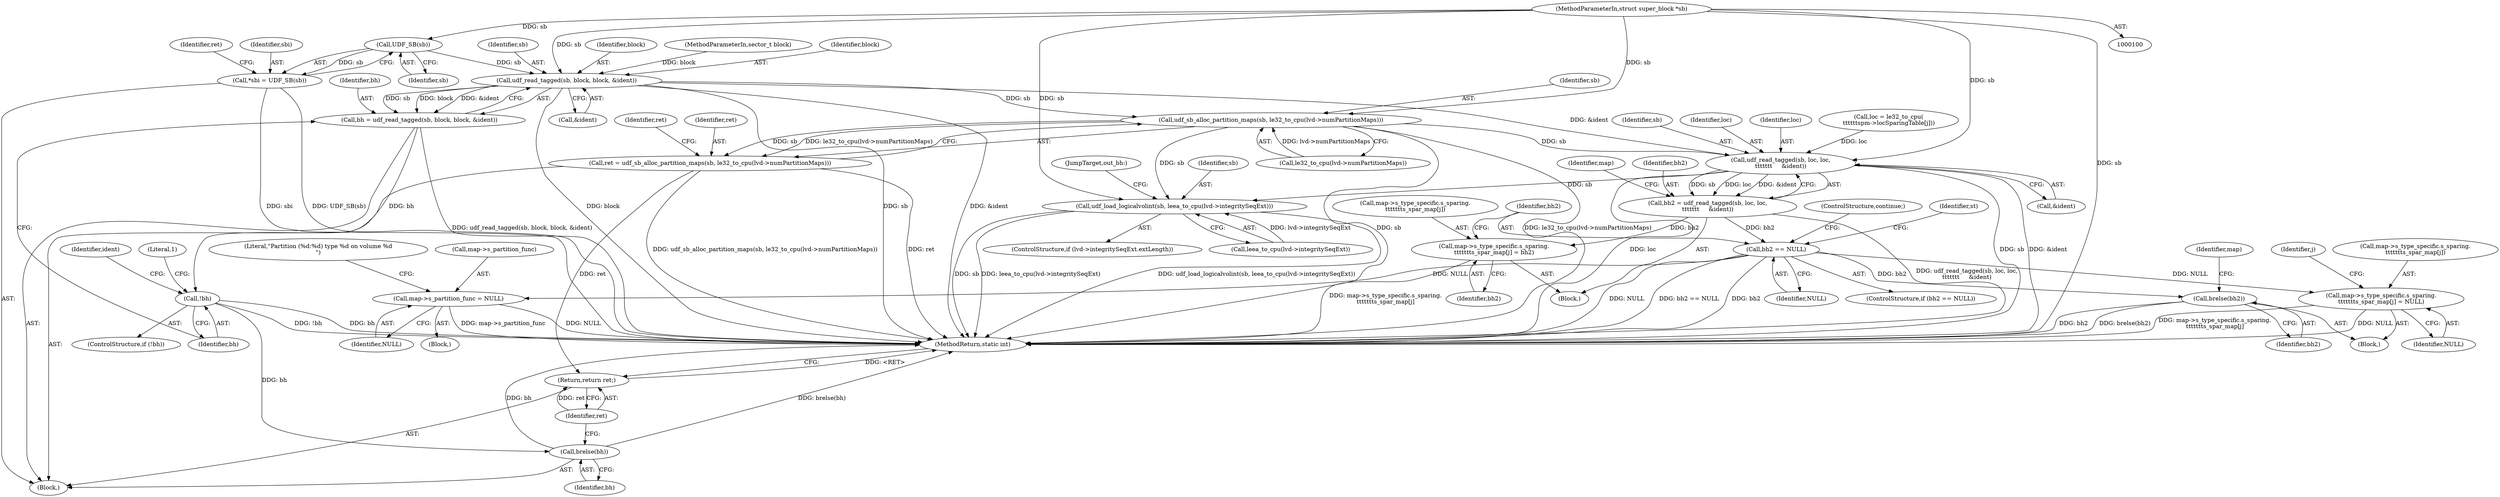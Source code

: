 digraph "0_linux_adee11b2085bee90bd8f4f52123ffb07882d6256@pointer" {
"1000113" [label="(Call,UDF_SB(sb))"];
"1000101" [label="(MethodParameterIn,struct super_block *sb)"];
"1000111" [label="(Call,*sbi = UDF_SB(sb))"];
"1000124" [label="(Call,udf_read_tagged(sb, block, block, &ident))"];
"1000122" [label="(Call,bh = udf_read_tagged(sb, block, block, &ident))"];
"1000131" [label="(Call,!bh)"];
"1000660" [label="(Call,brelse(bh))"];
"1000148" [label="(Call,udf_sb_alloc_partition_maps(sb, le32_to_cpu(lvd->numPartitionMaps)))"];
"1000146" [label="(Call,ret = udf_sb_alloc_partition_maps(sb, le32_to_cpu(lvd->numPartitionMaps)))"];
"1000662" [label="(Return,return ret;)"];
"1000372" [label="(Call,udf_read_tagged(sb, loc, loc,\n\t\t\t\t\t\t\t     &ident))"];
"1000370" [label="(Call,bh2 = udf_read_tagged(sb, loc, loc,\n\t\t\t\t\t\t\t     &ident))"];
"1000378" [label="(Call,map->s_type_specific.s_sparing.\n\t\t\t\t\t\t\ts_spar_map[j] = bh2)"];
"1000390" [label="(Call,bh2 == NULL)"];
"1000242" [label="(Call,map->s_partition_func = NULL)"];
"1000416" [label="(Call,brelse(bh2))"];
"1000418" [label="(Call,map->s_type_specific.s_sparing.\n\t\t\t\t\t\t\ts_spar_map[j] = NULL)"];
"1000653" [label="(Call,udf_load_logicalvolint(sb, leea_to_cpu(lvd->integritySeqExt)))"];
"1000379" [label="(Call,map->s_type_specific.s_sparing.\n\t\t\t\t\t\t\ts_spar_map[j])"];
"1000383" [label="(Identifier,map)"];
"1000647" [label="(ControlStructure,if (lvd->integritySeqExt.extLength))"];
"1000428" [label="(Identifier,NULL)"];
"1000104" [label="(Block,)"];
"1000126" [label="(Identifier,block)"];
"1000661" [label="(Identifier,bh)"];
"1000663" [label="(Identifier,ret)"];
"1000124" [label="(Call,udf_read_tagged(sb, block, block, &ident))"];
"1000418" [label="(Call,map->s_type_specific.s_sparing.\n\t\t\t\t\t\t\ts_spar_map[j] = NULL)"];
"1000360" [label="(Block,)"];
"1000393" [label="(ControlStructure,continue;)"];
"1000148" [label="(Call,udf_sb_alloc_partition_maps(sb, le32_to_cpu(lvd->numPartitionMaps)))"];
"1000147" [label="(Identifier,ret)"];
"1000664" [label="(MethodReturn,static int)"];
"1000114" [label="(Identifier,sb)"];
"1000372" [label="(Call,udf_read_tagged(sb, loc, loc,\n\t\t\t\t\t\t\t     &ident))"];
"1000373" [label="(Identifier,sb)"];
"1000113" [label="(Call,UDF_SB(sb))"];
"1000415" [label="(Block,)"];
"1000132" [label="(Identifier,bh)"];
"1000112" [label="(Identifier,sbi)"];
"1000130" [label="(ControlStructure,if (!bh))"];
"1000146" [label="(Call,ret = udf_sb_alloc_partition_maps(sb, le32_to_cpu(lvd->numPartitionMaps)))"];
"1000653" [label="(Call,udf_load_logicalvolint(sb, leea_to_cpu(lvd->integritySeqExt)))"];
"1000359" [label="(Identifier,j)"];
"1000659" [label="(JumpTarget,out_bh:)"];
"1000416" [label="(Call,brelse(bh2))"];
"1000375" [label="(Identifier,loc)"];
"1000371" [label="(Identifier,bh2)"];
"1000122" [label="(Call,bh = udf_read_tagged(sb, block, block, &ident))"];
"1000242" [label="(Call,map->s_partition_func = NULL)"];
"1000131" [label="(Call,!bh)"];
"1000378" [label="(Call,map->s_type_specific.s_sparing.\n\t\t\t\t\t\t\ts_spar_map[j] = bh2)"];
"1000101" [label="(MethodParameterIn,struct super_block *sb)"];
"1000137" [label="(Identifier,ident)"];
"1000395" [label="(Identifier,st)"];
"1000423" [label="(Identifier,map)"];
"1000150" [label="(Call,le32_to_cpu(lvd->numPartitionMaps))"];
"1000376" [label="(Call,&ident)"];
"1000111" [label="(Call,*sbi = UDF_SB(sb))"];
"1000609" [label="(Literal,\"Partition (%d:%d) type %d on volume %d\n\")"];
"1000417" [label="(Identifier,bh2)"];
"1000388" [label="(Identifier,bh2)"];
"1000102" [label="(MethodParameterIn,sector_t block)"];
"1000390" [label="(Call,bh2 == NULL)"];
"1000391" [label="(Identifier,bh2)"];
"1000214" [label="(Block,)"];
"1000419" [label="(Call,map->s_type_specific.s_sparing.\n\t\t\t\t\t\t\ts_spar_map[j])"];
"1000655" [label="(Call,leea_to_cpu(lvd->integritySeqExt))"];
"1000660" [label="(Call,brelse(bh))"];
"1000662" [label="(Return,return ret;)"];
"1000149" [label="(Identifier,sb)"];
"1000120" [label="(Identifier,ret)"];
"1000370" [label="(Call,bh2 = udf_read_tagged(sb, loc, loc,\n\t\t\t\t\t\t\t     &ident))"];
"1000654" [label="(Identifier,sb)"];
"1000127" [label="(Identifier,block)"];
"1000374" [label="(Identifier,loc)"];
"1000392" [label="(Identifier,NULL)"];
"1000155" [label="(Identifier,ret)"];
"1000123" [label="(Identifier,bh)"];
"1000246" [label="(Identifier,NULL)"];
"1000243" [label="(Call,map->s_partition_func)"];
"1000125" [label="(Identifier,sb)"];
"1000389" [label="(ControlStructure,if (bh2 == NULL))"];
"1000128" [label="(Call,&ident)"];
"1000362" [label="(Call,loc = le32_to_cpu(\n\t\t\t\t\t\tspm->locSparingTable[j]))"];
"1000134" [label="(Literal,1)"];
"1000113" -> "1000111"  [label="AST: "];
"1000113" -> "1000114"  [label="CFG: "];
"1000114" -> "1000113"  [label="AST: "];
"1000111" -> "1000113"  [label="CFG: "];
"1000113" -> "1000111"  [label="DDG: sb"];
"1000101" -> "1000113"  [label="DDG: sb"];
"1000113" -> "1000124"  [label="DDG: sb"];
"1000101" -> "1000100"  [label="AST: "];
"1000101" -> "1000664"  [label="DDG: sb"];
"1000101" -> "1000124"  [label="DDG: sb"];
"1000101" -> "1000148"  [label="DDG: sb"];
"1000101" -> "1000372"  [label="DDG: sb"];
"1000101" -> "1000653"  [label="DDG: sb"];
"1000111" -> "1000104"  [label="AST: "];
"1000112" -> "1000111"  [label="AST: "];
"1000120" -> "1000111"  [label="CFG: "];
"1000111" -> "1000664"  [label="DDG: sbi"];
"1000111" -> "1000664"  [label="DDG: UDF_SB(sb)"];
"1000124" -> "1000122"  [label="AST: "];
"1000124" -> "1000128"  [label="CFG: "];
"1000125" -> "1000124"  [label="AST: "];
"1000126" -> "1000124"  [label="AST: "];
"1000127" -> "1000124"  [label="AST: "];
"1000128" -> "1000124"  [label="AST: "];
"1000122" -> "1000124"  [label="CFG: "];
"1000124" -> "1000664"  [label="DDG: block"];
"1000124" -> "1000664"  [label="DDG: sb"];
"1000124" -> "1000664"  [label="DDG: &ident"];
"1000124" -> "1000122"  [label="DDG: sb"];
"1000124" -> "1000122"  [label="DDG: block"];
"1000124" -> "1000122"  [label="DDG: &ident"];
"1000102" -> "1000124"  [label="DDG: block"];
"1000124" -> "1000148"  [label="DDG: sb"];
"1000124" -> "1000372"  [label="DDG: &ident"];
"1000122" -> "1000104"  [label="AST: "];
"1000123" -> "1000122"  [label="AST: "];
"1000132" -> "1000122"  [label="CFG: "];
"1000122" -> "1000664"  [label="DDG: udf_read_tagged(sb, block, block, &ident)"];
"1000122" -> "1000131"  [label="DDG: bh"];
"1000131" -> "1000130"  [label="AST: "];
"1000131" -> "1000132"  [label="CFG: "];
"1000132" -> "1000131"  [label="AST: "];
"1000134" -> "1000131"  [label="CFG: "];
"1000137" -> "1000131"  [label="CFG: "];
"1000131" -> "1000664"  [label="DDG: bh"];
"1000131" -> "1000664"  [label="DDG: !bh"];
"1000131" -> "1000660"  [label="DDG: bh"];
"1000660" -> "1000104"  [label="AST: "];
"1000660" -> "1000661"  [label="CFG: "];
"1000661" -> "1000660"  [label="AST: "];
"1000663" -> "1000660"  [label="CFG: "];
"1000660" -> "1000664"  [label="DDG: brelse(bh)"];
"1000660" -> "1000664"  [label="DDG: bh"];
"1000148" -> "1000146"  [label="AST: "];
"1000148" -> "1000150"  [label="CFG: "];
"1000149" -> "1000148"  [label="AST: "];
"1000150" -> "1000148"  [label="AST: "];
"1000146" -> "1000148"  [label="CFG: "];
"1000148" -> "1000664"  [label="DDG: sb"];
"1000148" -> "1000664"  [label="DDG: le32_to_cpu(lvd->numPartitionMaps)"];
"1000148" -> "1000146"  [label="DDG: sb"];
"1000148" -> "1000146"  [label="DDG: le32_to_cpu(lvd->numPartitionMaps)"];
"1000150" -> "1000148"  [label="DDG: lvd->numPartitionMaps"];
"1000148" -> "1000372"  [label="DDG: sb"];
"1000148" -> "1000653"  [label="DDG: sb"];
"1000146" -> "1000104"  [label="AST: "];
"1000147" -> "1000146"  [label="AST: "];
"1000155" -> "1000146"  [label="CFG: "];
"1000146" -> "1000664"  [label="DDG: udf_sb_alloc_partition_maps(sb, le32_to_cpu(lvd->numPartitionMaps))"];
"1000146" -> "1000664"  [label="DDG: ret"];
"1000146" -> "1000662"  [label="DDG: ret"];
"1000662" -> "1000104"  [label="AST: "];
"1000662" -> "1000663"  [label="CFG: "];
"1000663" -> "1000662"  [label="AST: "];
"1000664" -> "1000662"  [label="CFG: "];
"1000662" -> "1000664"  [label="DDG: <RET>"];
"1000663" -> "1000662"  [label="DDG: ret"];
"1000372" -> "1000370"  [label="AST: "];
"1000372" -> "1000376"  [label="CFG: "];
"1000373" -> "1000372"  [label="AST: "];
"1000374" -> "1000372"  [label="AST: "];
"1000375" -> "1000372"  [label="AST: "];
"1000376" -> "1000372"  [label="AST: "];
"1000370" -> "1000372"  [label="CFG: "];
"1000372" -> "1000664"  [label="DDG: &ident"];
"1000372" -> "1000664"  [label="DDG: loc"];
"1000372" -> "1000664"  [label="DDG: sb"];
"1000372" -> "1000370"  [label="DDG: sb"];
"1000372" -> "1000370"  [label="DDG: loc"];
"1000372" -> "1000370"  [label="DDG: &ident"];
"1000362" -> "1000372"  [label="DDG: loc"];
"1000372" -> "1000653"  [label="DDG: sb"];
"1000370" -> "1000360"  [label="AST: "];
"1000371" -> "1000370"  [label="AST: "];
"1000383" -> "1000370"  [label="CFG: "];
"1000370" -> "1000664"  [label="DDG: udf_read_tagged(sb, loc, loc,\n\t\t\t\t\t\t\t     &ident)"];
"1000370" -> "1000378"  [label="DDG: bh2"];
"1000370" -> "1000390"  [label="DDG: bh2"];
"1000378" -> "1000360"  [label="AST: "];
"1000378" -> "1000388"  [label="CFG: "];
"1000379" -> "1000378"  [label="AST: "];
"1000388" -> "1000378"  [label="AST: "];
"1000391" -> "1000378"  [label="CFG: "];
"1000378" -> "1000664"  [label="DDG: map->s_type_specific.s_sparing.\n\t\t\t\t\t\t\ts_spar_map[j]"];
"1000390" -> "1000389"  [label="AST: "];
"1000390" -> "1000392"  [label="CFG: "];
"1000391" -> "1000390"  [label="AST: "];
"1000392" -> "1000390"  [label="AST: "];
"1000393" -> "1000390"  [label="CFG: "];
"1000395" -> "1000390"  [label="CFG: "];
"1000390" -> "1000664"  [label="DDG: NULL"];
"1000390" -> "1000664"  [label="DDG: bh2 == NULL"];
"1000390" -> "1000664"  [label="DDG: bh2"];
"1000390" -> "1000242"  [label="DDG: NULL"];
"1000390" -> "1000416"  [label="DDG: bh2"];
"1000390" -> "1000418"  [label="DDG: NULL"];
"1000242" -> "1000214"  [label="AST: "];
"1000242" -> "1000246"  [label="CFG: "];
"1000243" -> "1000242"  [label="AST: "];
"1000246" -> "1000242"  [label="AST: "];
"1000609" -> "1000242"  [label="CFG: "];
"1000242" -> "1000664"  [label="DDG: NULL"];
"1000242" -> "1000664"  [label="DDG: map->s_partition_func"];
"1000416" -> "1000415"  [label="AST: "];
"1000416" -> "1000417"  [label="CFG: "];
"1000417" -> "1000416"  [label="AST: "];
"1000423" -> "1000416"  [label="CFG: "];
"1000416" -> "1000664"  [label="DDG: brelse(bh2)"];
"1000416" -> "1000664"  [label="DDG: bh2"];
"1000418" -> "1000415"  [label="AST: "];
"1000418" -> "1000428"  [label="CFG: "];
"1000419" -> "1000418"  [label="AST: "];
"1000428" -> "1000418"  [label="AST: "];
"1000359" -> "1000418"  [label="CFG: "];
"1000418" -> "1000664"  [label="DDG: NULL"];
"1000418" -> "1000664"  [label="DDG: map->s_type_specific.s_sparing.\n\t\t\t\t\t\t\ts_spar_map[j]"];
"1000653" -> "1000647"  [label="AST: "];
"1000653" -> "1000655"  [label="CFG: "];
"1000654" -> "1000653"  [label="AST: "];
"1000655" -> "1000653"  [label="AST: "];
"1000659" -> "1000653"  [label="CFG: "];
"1000653" -> "1000664"  [label="DDG: leea_to_cpu(lvd->integritySeqExt)"];
"1000653" -> "1000664"  [label="DDG: udf_load_logicalvolint(sb, leea_to_cpu(lvd->integritySeqExt))"];
"1000653" -> "1000664"  [label="DDG: sb"];
"1000655" -> "1000653"  [label="DDG: lvd->integritySeqExt"];
}
